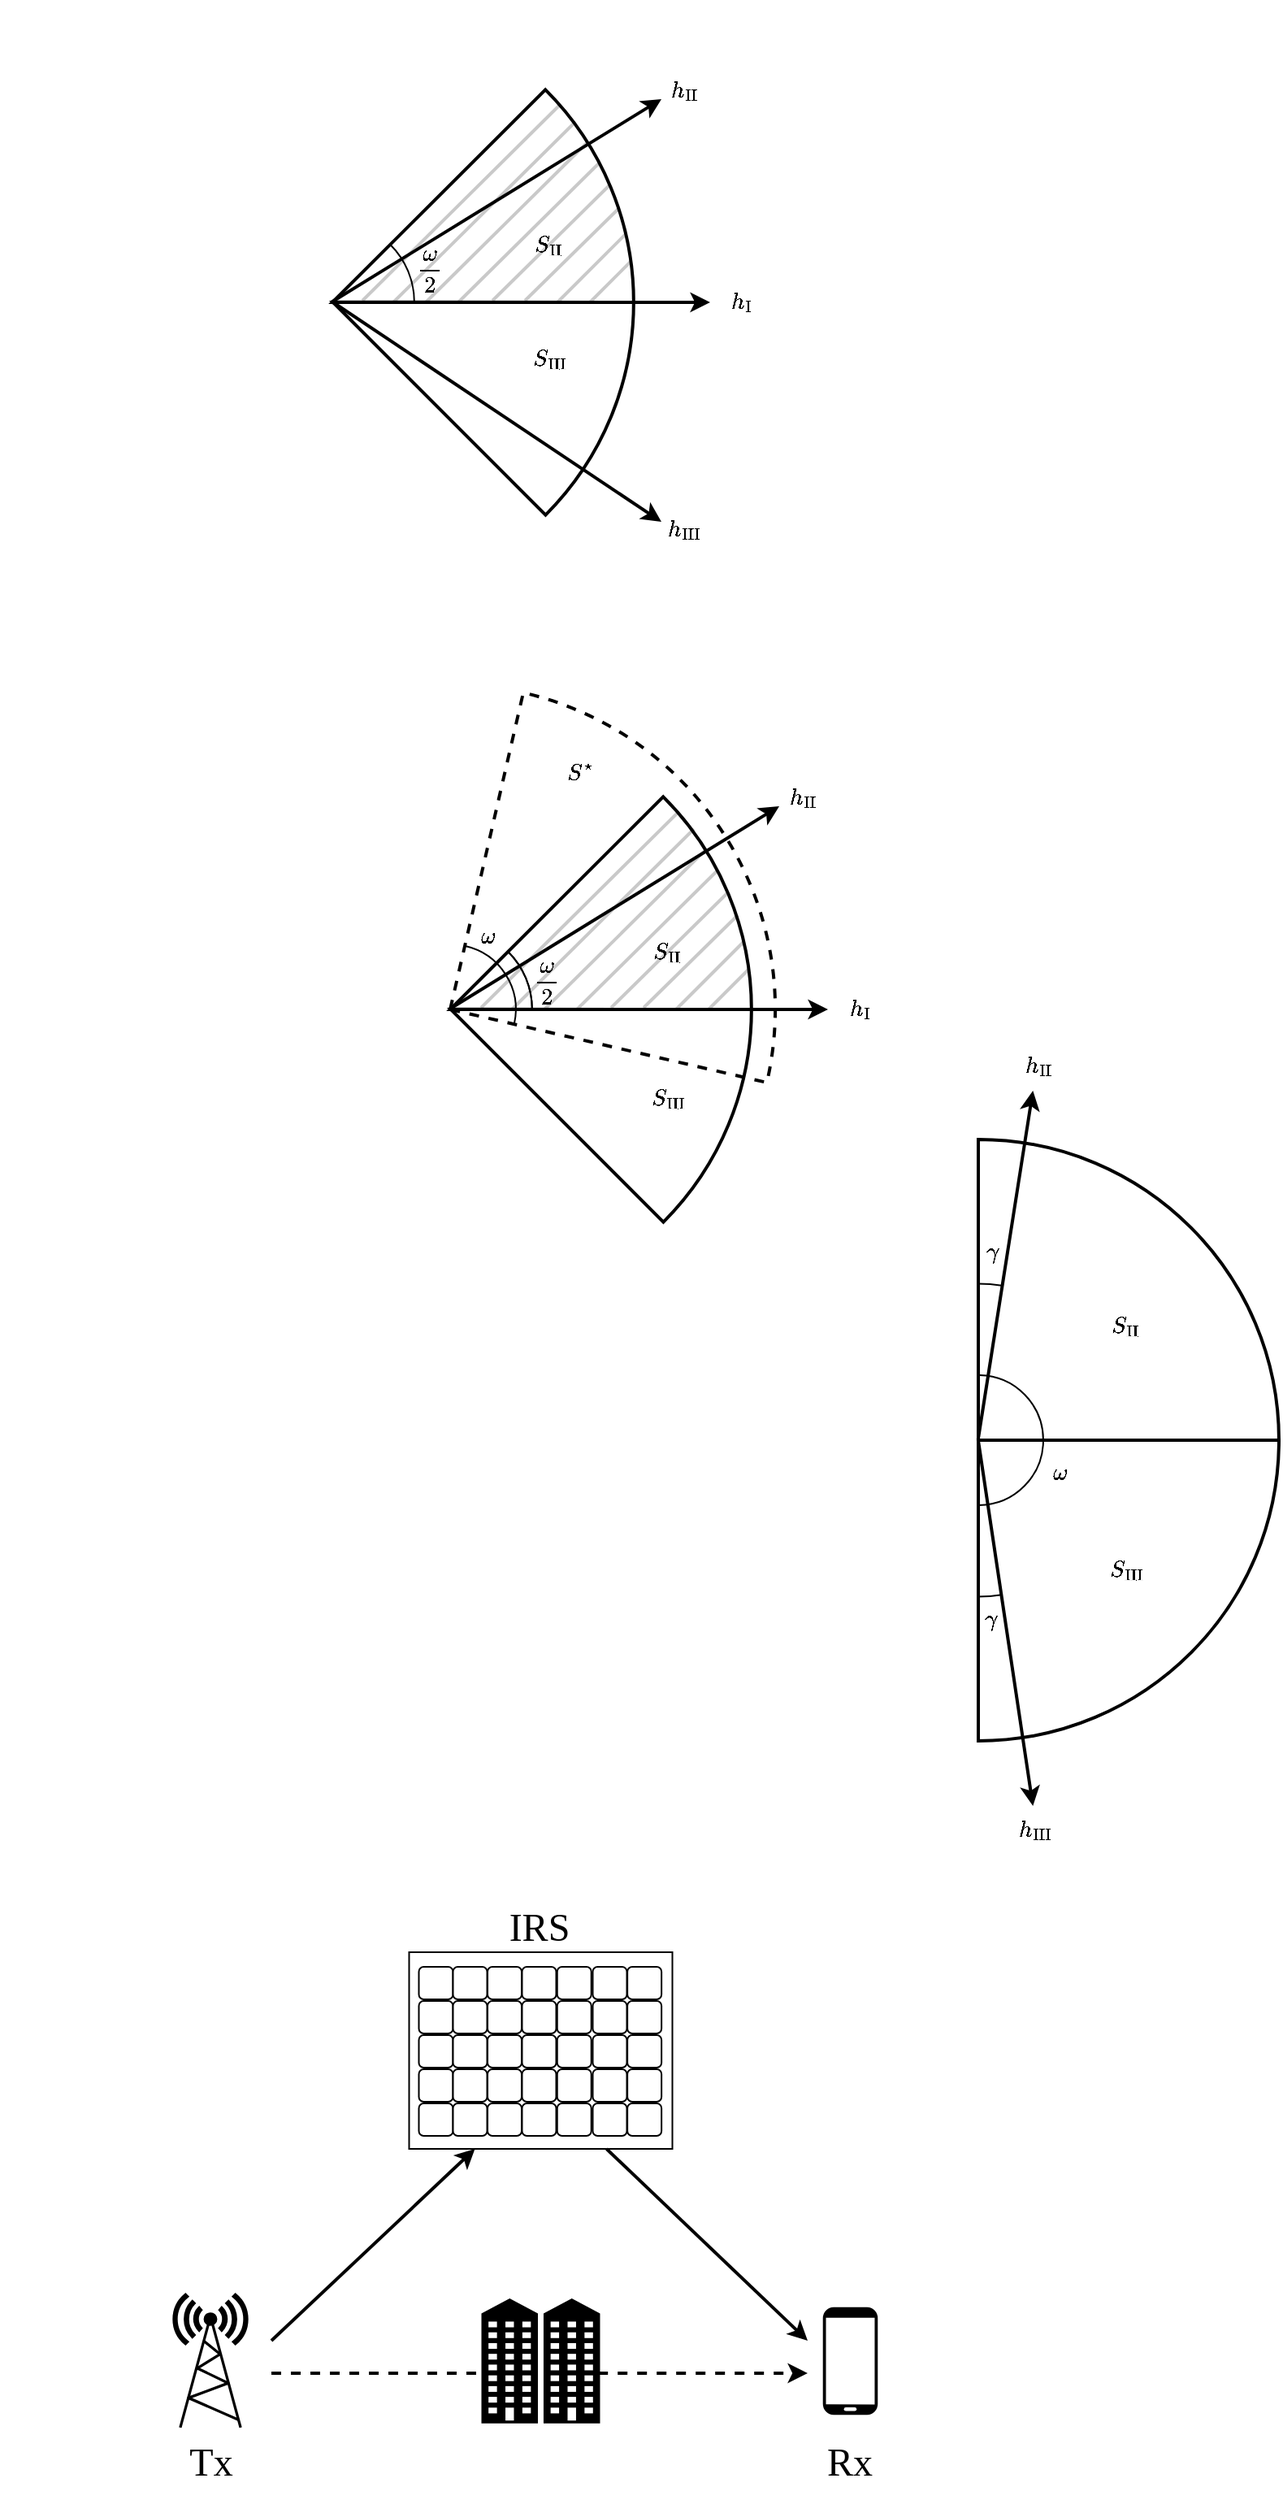 <mxfile version="20.8.22" type="github">
  <diagram id="85g586EzvK8vTw8IZWv8" name="Page-1">
    <mxGraphModel dx="1302" dy="718" grid="1" gridSize="10" guides="1" tooltips="1" connect="1" arrows="1" fold="1" page="1" pageScale="1" pageWidth="827" pageHeight="1169" math="1" shadow="0">
      <root>
        <mxCell id="0" />
        <mxCell id="1" parent="0" />
        <mxCell id="nGFfkb9SAOatxK-0Stbt-59" value="" style="group" vertex="1" connectable="0" parent="1">
          <mxGeometry x="299" y="519" width="165" height="121" as="geometry" />
        </mxCell>
        <mxCell id="nGFfkb9SAOatxK-0Stbt-51" value="" style="endArrow=none;html=1;rounded=0;strokeWidth=2;strokeColor=#C9C9C9;" edge="1" parent="nGFfkb9SAOatxK-0Stbt-59">
          <mxGeometry width="50" height="50" relative="1" as="geometry">
            <mxPoint y="120" as="sourcePoint" />
            <mxPoint x="121" as="targetPoint" />
          </mxGeometry>
        </mxCell>
        <mxCell id="nGFfkb9SAOatxK-0Stbt-52" value="" style="endArrow=none;html=1;rounded=0;strokeWidth=2;strokeColor=#C9C9C9;" edge="1" parent="nGFfkb9SAOatxK-0Stbt-59">
          <mxGeometry width="50" height="50" relative="1" as="geometry">
            <mxPoint x="19" y="121" as="sourcePoint" />
            <mxPoint x="131" y="10" as="targetPoint" />
          </mxGeometry>
        </mxCell>
        <mxCell id="nGFfkb9SAOatxK-0Stbt-53" value="" style="endArrow=none;html=1;rounded=0;strokeWidth=2;strokeColor=#C9C9C9;" edge="1" parent="nGFfkb9SAOatxK-0Stbt-59">
          <mxGeometry width="50" height="50" relative="1" as="geometry">
            <mxPoint x="39" y="121" as="sourcePoint" />
            <mxPoint x="139" y="22" as="targetPoint" />
          </mxGeometry>
        </mxCell>
        <mxCell id="nGFfkb9SAOatxK-0Stbt-54" value="" style="endArrow=none;html=1;rounded=0;strokeWidth=2;strokeColor=#C9C9C9;" edge="1" parent="nGFfkb9SAOatxK-0Stbt-59">
          <mxGeometry width="50" height="50" relative="1" as="geometry">
            <mxPoint x="59" y="121" as="sourcePoint" />
            <mxPoint x="146" y="35" as="targetPoint" />
          </mxGeometry>
        </mxCell>
        <mxCell id="nGFfkb9SAOatxK-0Stbt-55" value="" style="endArrow=none;html=1;rounded=0;strokeWidth=2;strokeColor=#C9C9C9;" edge="1" parent="nGFfkb9SAOatxK-0Stbt-59">
          <mxGeometry width="50" height="50" relative="1" as="geometry">
            <mxPoint x="80" y="120" as="sourcePoint" />
            <mxPoint x="152" y="49" as="targetPoint" />
          </mxGeometry>
        </mxCell>
        <mxCell id="nGFfkb9SAOatxK-0Stbt-56" value="" style="endArrow=none;html=1;rounded=0;strokeWidth=2;strokeColor=#C9C9C9;" edge="1" parent="nGFfkb9SAOatxK-0Stbt-59">
          <mxGeometry width="50" height="50" relative="1" as="geometry">
            <mxPoint x="100" y="120" as="sourcePoint" />
            <mxPoint x="158" y="63" as="targetPoint" />
          </mxGeometry>
        </mxCell>
        <mxCell id="nGFfkb9SAOatxK-0Stbt-57" value="" style="endArrow=none;html=1;rounded=0;strokeWidth=2;strokeColor=#C9C9C9;" edge="1" parent="nGFfkb9SAOatxK-0Stbt-59">
          <mxGeometry width="50" height="50" relative="1" as="geometry">
            <mxPoint x="120" y="121" as="sourcePoint" />
            <mxPoint x="162" y="79" as="targetPoint" />
          </mxGeometry>
        </mxCell>
        <mxCell id="nGFfkb9SAOatxK-0Stbt-58" value="" style="endArrow=none;html=1;rounded=0;strokeWidth=2;strokeColor=#C9C9C9;" edge="1" parent="nGFfkb9SAOatxK-0Stbt-59">
          <mxGeometry width="50" height="50" relative="1" as="geometry">
            <mxPoint x="140" y="121" as="sourcePoint" />
            <mxPoint x="165" y="96" as="targetPoint" />
          </mxGeometry>
        </mxCell>
        <mxCell id="nGFfkb9SAOatxK-0Stbt-44" value="" style="endArrow=none;html=1;rounded=0;strokeWidth=2;strokeColor=#C9C9C9;" edge="1" parent="1">
          <mxGeometry width="50" height="50" relative="1" as="geometry">
            <mxPoint x="245" y="205" as="sourcePoint" />
            <mxPoint x="357" y="94" as="targetPoint" />
          </mxGeometry>
        </mxCell>
        <mxCell id="nGFfkb9SAOatxK-0Stbt-45" value="" style="endArrow=none;html=1;rounded=0;strokeWidth=2;strokeColor=#C9C9C9;" edge="1" parent="1">
          <mxGeometry width="50" height="50" relative="1" as="geometry">
            <mxPoint x="265" y="205" as="sourcePoint" />
            <mxPoint x="365" y="106" as="targetPoint" />
          </mxGeometry>
        </mxCell>
        <mxCell id="nGFfkb9SAOatxK-0Stbt-46" value="" style="endArrow=none;html=1;rounded=0;strokeWidth=2;strokeColor=#C9C9C9;" edge="1" parent="1">
          <mxGeometry width="50" height="50" relative="1" as="geometry">
            <mxPoint x="285" y="205" as="sourcePoint" />
            <mxPoint x="372" y="119" as="targetPoint" />
          </mxGeometry>
        </mxCell>
        <mxCell id="nGFfkb9SAOatxK-0Stbt-47" value="" style="endArrow=none;html=1;rounded=0;strokeWidth=2;strokeColor=#C9C9C9;" edge="1" parent="1">
          <mxGeometry width="50" height="50" relative="1" as="geometry">
            <mxPoint x="306" y="204" as="sourcePoint" />
            <mxPoint x="378" y="133" as="targetPoint" />
          </mxGeometry>
        </mxCell>
        <mxCell id="nGFfkb9SAOatxK-0Stbt-48" value="" style="endArrow=none;html=1;rounded=0;strokeWidth=2;strokeColor=#C9C9C9;" edge="1" parent="1">
          <mxGeometry width="50" height="50" relative="1" as="geometry">
            <mxPoint x="326" y="204" as="sourcePoint" />
            <mxPoint x="384" y="147" as="targetPoint" />
          </mxGeometry>
        </mxCell>
        <mxCell id="nGFfkb9SAOatxK-0Stbt-49" value="" style="endArrow=none;html=1;rounded=0;strokeWidth=2;strokeColor=#C9C9C9;" edge="1" parent="1">
          <mxGeometry width="50" height="50" relative="1" as="geometry">
            <mxPoint x="346" y="205" as="sourcePoint" />
            <mxPoint x="388" y="163" as="targetPoint" />
          </mxGeometry>
        </mxCell>
        <mxCell id="nGFfkb9SAOatxK-0Stbt-50" value="" style="endArrow=none;html=1;rounded=0;strokeWidth=2;strokeColor=#C9C9C9;" edge="1" parent="1">
          <mxGeometry width="50" height="50" relative="1" as="geometry">
            <mxPoint x="366" y="205" as="sourcePoint" />
            <mxPoint x="391" y="180" as="targetPoint" />
          </mxGeometry>
        </mxCell>
        <mxCell id="nGFfkb9SAOatxK-0Stbt-43" value="" style="endArrow=none;html=1;rounded=0;strokeWidth=2;strokeColor=#C9C9C9;" edge="1" parent="1">
          <mxGeometry width="50" height="50" relative="1" as="geometry">
            <mxPoint x="226" y="204" as="sourcePoint" />
            <mxPoint x="347" y="84" as="targetPoint" />
          </mxGeometry>
        </mxCell>
        <mxCell id="nGFfkb9SAOatxK-0Stbt-38" value="" style="verticalLabelPosition=bottom;verticalAlign=top;html=1;shape=mxgraph.basic.pie;startAngle=0.25;endAngle=0.5;shadow=0;rotation=0;fillColor=none;fillStyle=cross-hatch;strokeWidth=2;" vertex="1" parent="1">
          <mxGeometry x="420" y="720" width="370" height="370" as="geometry" />
        </mxCell>
        <mxCell id="yVYgqpm7gj8_jOVNNwGC-49" value="" style="rounded=0;whiteSpace=wrap;html=1;" parent="1" vertex="1">
          <mxGeometry x="254.75" y="1220" width="162" height="121" as="geometry" />
        </mxCell>
        <mxCell id="PyO2Ggy3WTRFLJfQddXv-44" value="" style="verticalLabelPosition=bottom;verticalAlign=top;html=1;shape=mxgraph.basic.pie;startAngle=0.125;endAngle=0.25;shadow=0;rotation=0;fillStyle=hatch;strokeWidth=2;aspect=fixed;fillColor=none;" parent="1" vertex="1">
          <mxGeometry x="22.12" y="20.0" width="370.81" height="370" as="geometry" />
        </mxCell>
        <mxCell id="PyO2Ggy3WTRFLJfQddXv-43" value="$$h_\text{I}$$" style="text;html=1;strokeColor=none;fillColor=none;align=center;verticalAlign=middle;whiteSpace=wrap;rounded=0;shadow=0;sketch=0;" parent="1" vertex="1">
          <mxGeometry x="450" y="190" width="20" height="30" as="geometry" />
        </mxCell>
        <mxCell id="PyO2Ggy3WTRFLJfQddXv-59" value="" style="verticalLabelPosition=bottom;verticalAlign=top;html=1;shape=mxgraph.basic.pie;startAngle=0.125;endAngle=0.375;shadow=0;rotation=328;gradientColor=none;fillColor=none;fillStyle=dashed;dashed=1;strokeWidth=2;" parent="1" vertex="1">
          <mxGeometry x="80.02" y="440" width="400" height="400" as="geometry" />
        </mxCell>
        <mxCell id="LCEAn6SN-X00JBckabs0-1" value="" style="verticalLabelPosition=bottom;verticalAlign=top;html=1;shape=mxgraph.basic.pie;startAngle=0.25;endAngle=0.375;shadow=0;rotation=0;fillColor=none;fillStyle=cross-hatch;strokeWidth=2;" parent="1" vertex="1">
          <mxGeometry x="22.93" y="20.0" width="370" height="370" as="geometry" />
        </mxCell>
        <mxCell id="LCEAn6SN-X00JBckabs0-2" value="$$S_{\text{II}}$$" style="text;html=1;strokeColor=none;fillColor=none;align=center;verticalAlign=middle;whiteSpace=wrap;rounded=0;opacity=90;" parent="1" vertex="1">
          <mxGeometry x="311.37" y="155" width="60" height="30" as="geometry" />
        </mxCell>
        <mxCell id="z3RL2ZZ6f8MCvAjvbJkS-1" value="$$S_{\text{III}}$$" style="text;html=1;strokeColor=none;fillColor=none;align=center;verticalAlign=middle;whiteSpace=wrap;rounded=0;opacity=90;" parent="1" vertex="1">
          <mxGeometry x="311.37" y="225" width="60" height="30" as="geometry" />
        </mxCell>
        <mxCell id="PyO2Ggy3WTRFLJfQddXv-7" value="" style="endArrow=classic;html=1;rounded=0;strokeWidth=2;" parent="1" edge="1">
          <mxGeometry width="50" height="50" relative="1" as="geometry">
            <mxPoint x="207.118" y="204.888" as="sourcePoint" />
            <mxPoint x="440" y="205" as="targetPoint" />
          </mxGeometry>
        </mxCell>
        <mxCell id="z3RL2ZZ6f8MCvAjvbJkS-5" value="$$S^\star$$" style="text;html=1;strokeColor=none;fillColor=none;align=center;verticalAlign=middle;whiteSpace=wrap;rounded=0;opacity=90;" parent="1" vertex="1">
          <mxGeometry x="330.44" y="480.0" width="60" height="30" as="geometry" />
        </mxCell>
        <mxCell id="z3RL2ZZ6f8MCvAjvbJkS-9" value="$$\frac{\omega}{2}$$" style="text;html=1;strokeColor=none;fillColor=none;align=center;verticalAlign=middle;whiteSpace=wrap;rounded=0;" parent="1" vertex="1">
          <mxGeometry x="257.94" y="170" width="20.12" height="30" as="geometry" />
        </mxCell>
        <mxCell id="yVYgqpm7gj8_jOVNNwGC-1" value="" style="verticalAlign=top;verticalLabelPosition=bottom;labelPosition=center;align=center;html=1;outlineConnect=0;gradientDirection=north;strokeWidth=2;shape=mxgraph.networks.radio_tower;fillColor=#000000;" parent="1" vertex="1">
          <mxGeometry x="110" y="1430.59" width="45" height="81.82" as="geometry" />
        </mxCell>
        <mxCell id="yVYgqpm7gj8_jOVNNwGC-2" value="" style="verticalAlign=top;verticalLabelPosition=bottom;labelPosition=center;align=center;html=1;outlineConnect=0;gradientDirection=north;strokeWidth=2;shape=mxgraph.networks.mobile;fillColor=#000000;strokeColor=#000000;fontColor=#333333;" parent="1" vertex="1">
          <mxGeometry x="510" y="1439" width="32.5" height="65" as="geometry" />
        </mxCell>
        <mxCell id="yVYgqpm7gj8_jOVNNwGC-3" value="" style="verticalAlign=top;verticalLabelPosition=bottom;labelPosition=center;align=center;html=1;outlineConnect=0;gradientDirection=north;strokeWidth=2;shape=mxgraph.networks.community;fillColor=#000000;strokeColor=#000000;" parent="1" vertex="1">
          <mxGeometry x="300.12" y="1434" width="71.25" height="75" as="geometry" />
        </mxCell>
        <mxCell id="yVYgqpm7gj8_jOVNNwGC-47" value="" style="group;shadow=1;" parent="1" vertex="1" connectable="0">
          <mxGeometry x="260.75" y="1229" width="149.32" height="119.5" as="geometry" />
        </mxCell>
        <mxCell id="yVYgqpm7gj8_jOVNNwGC-5" value="" style="rounded=1;whiteSpace=wrap;html=1;imageWidth=24;container=0;" parent="yVYgqpm7gj8_jOVNNwGC-47" vertex="1">
          <mxGeometry width="21" height="20" as="geometry" />
        </mxCell>
        <mxCell id="yVYgqpm7gj8_jOVNNwGC-7" value="" style="rounded=1;whiteSpace=wrap;html=1;imageWidth=24;container=0;" parent="yVYgqpm7gj8_jOVNNwGC-47" vertex="1">
          <mxGeometry x="21" width="21" height="20" as="geometry" />
        </mxCell>
        <mxCell id="yVYgqpm7gj8_jOVNNwGC-8" value="" style="rounded=1;whiteSpace=wrap;html=1;imageWidth=24;container=0;" parent="yVYgqpm7gj8_jOVNNwGC-47" vertex="1">
          <mxGeometry x="42.26" width="21" height="20" as="geometry" />
        </mxCell>
        <mxCell id="yVYgqpm7gj8_jOVNNwGC-10" value="" style="rounded=1;whiteSpace=wrap;html=1;imageWidth=24;container=0;" parent="yVYgqpm7gj8_jOVNNwGC-47" vertex="1">
          <mxGeometry x="63.5" width="21" height="20" as="geometry" />
        </mxCell>
        <mxCell id="yVYgqpm7gj8_jOVNNwGC-11" value="" style="rounded=1;whiteSpace=wrap;html=1;imageWidth=24;container=0;" parent="yVYgqpm7gj8_jOVNNwGC-47" vertex="1">
          <mxGeometry x="85.12" width="21" height="20" as="geometry" />
        </mxCell>
        <mxCell id="yVYgqpm7gj8_jOVNNwGC-12" value="" style="rounded=1;whiteSpace=wrap;html=1;imageWidth=24;container=0;" parent="yVYgqpm7gj8_jOVNNwGC-47" vertex="1">
          <mxGeometry x="107" width="21" height="20" as="geometry" />
        </mxCell>
        <mxCell id="yVYgqpm7gj8_jOVNNwGC-13" value="" style="rounded=1;whiteSpace=wrap;html=1;imageWidth=24;container=0;" parent="yVYgqpm7gj8_jOVNNwGC-47" vertex="1">
          <mxGeometry x="128.32" width="21" height="20" as="geometry" />
        </mxCell>
        <mxCell id="yVYgqpm7gj8_jOVNNwGC-16" value="" style="rounded=1;whiteSpace=wrap;html=1;imageWidth=24;container=0;" parent="yVYgqpm7gj8_jOVNNwGC-47" vertex="1">
          <mxGeometry y="21" width="21" height="20" as="geometry" />
        </mxCell>
        <mxCell id="yVYgqpm7gj8_jOVNNwGC-17" value="" style="rounded=1;whiteSpace=wrap;html=1;imageWidth=24;container=0;" parent="yVYgqpm7gj8_jOVNNwGC-47" vertex="1">
          <mxGeometry x="21" y="21" width="21" height="20" as="geometry" />
        </mxCell>
        <mxCell id="yVYgqpm7gj8_jOVNNwGC-18" value="" style="rounded=1;whiteSpace=wrap;html=1;imageWidth=24;container=0;" parent="yVYgqpm7gj8_jOVNNwGC-47" vertex="1">
          <mxGeometry x="42.26" y="21" width="21" height="20" as="geometry" />
        </mxCell>
        <mxCell id="yVYgqpm7gj8_jOVNNwGC-19" value="" style="rounded=1;whiteSpace=wrap;html=1;imageWidth=24;container=0;" parent="yVYgqpm7gj8_jOVNNwGC-47" vertex="1">
          <mxGeometry x="63.5" y="21" width="21" height="20" as="geometry" />
        </mxCell>
        <mxCell id="yVYgqpm7gj8_jOVNNwGC-20" value="" style="rounded=1;whiteSpace=wrap;html=1;imageWidth=24;container=0;" parent="yVYgqpm7gj8_jOVNNwGC-47" vertex="1">
          <mxGeometry x="85.12" y="21" width="21" height="20" as="geometry" />
        </mxCell>
        <mxCell id="yVYgqpm7gj8_jOVNNwGC-21" value="" style="rounded=1;whiteSpace=wrap;html=1;imageWidth=24;container=0;" parent="yVYgqpm7gj8_jOVNNwGC-47" vertex="1">
          <mxGeometry x="107" y="21" width="21" height="20" as="geometry" />
        </mxCell>
        <mxCell id="yVYgqpm7gj8_jOVNNwGC-22" value="" style="rounded=1;whiteSpace=wrap;html=1;imageWidth=24;container=0;" parent="yVYgqpm7gj8_jOVNNwGC-47" vertex="1">
          <mxGeometry x="128.32" y="21" width="21" height="20" as="geometry" />
        </mxCell>
        <mxCell id="yVYgqpm7gj8_jOVNNwGC-24" value="" style="rounded=1;whiteSpace=wrap;html=1;imageWidth=24;container=0;" parent="yVYgqpm7gj8_jOVNNwGC-47" vertex="1">
          <mxGeometry y="42" width="21" height="20" as="geometry" />
        </mxCell>
        <mxCell id="yVYgqpm7gj8_jOVNNwGC-25" value="" style="rounded=1;whiteSpace=wrap;html=1;imageWidth=24;container=0;" parent="yVYgqpm7gj8_jOVNNwGC-47" vertex="1">
          <mxGeometry x="21" y="42" width="21" height="20" as="geometry" />
        </mxCell>
        <mxCell id="yVYgqpm7gj8_jOVNNwGC-26" value="" style="rounded=1;whiteSpace=wrap;html=1;imageWidth=24;container=0;" parent="yVYgqpm7gj8_jOVNNwGC-47" vertex="1">
          <mxGeometry x="42.26" y="42" width="21" height="20" as="geometry" />
        </mxCell>
        <mxCell id="yVYgqpm7gj8_jOVNNwGC-27" value="" style="rounded=1;whiteSpace=wrap;html=1;imageWidth=24;container=0;" parent="yVYgqpm7gj8_jOVNNwGC-47" vertex="1">
          <mxGeometry x="63.5" y="42" width="21" height="20" as="geometry" />
        </mxCell>
        <mxCell id="yVYgqpm7gj8_jOVNNwGC-28" value="" style="rounded=1;whiteSpace=wrap;html=1;imageWidth=24;container=0;" parent="yVYgqpm7gj8_jOVNNwGC-47" vertex="1">
          <mxGeometry x="85.12" y="42" width="21" height="20" as="geometry" />
        </mxCell>
        <mxCell id="yVYgqpm7gj8_jOVNNwGC-29" value="" style="rounded=1;whiteSpace=wrap;html=1;imageWidth=24;container=0;" parent="yVYgqpm7gj8_jOVNNwGC-47" vertex="1">
          <mxGeometry x="107" y="42" width="21" height="20" as="geometry" />
        </mxCell>
        <mxCell id="yVYgqpm7gj8_jOVNNwGC-30" value="" style="rounded=1;whiteSpace=wrap;html=1;imageWidth=24;container=0;" parent="yVYgqpm7gj8_jOVNNwGC-47" vertex="1">
          <mxGeometry x="128.32" y="42" width="21" height="20" as="geometry" />
        </mxCell>
        <mxCell id="yVYgqpm7gj8_jOVNNwGC-31" value="" style="rounded=1;whiteSpace=wrap;html=1;imageWidth=24;container=0;" parent="yVYgqpm7gj8_jOVNNwGC-47" vertex="1">
          <mxGeometry y="63" width="21" height="20" as="geometry" />
        </mxCell>
        <mxCell id="yVYgqpm7gj8_jOVNNwGC-32" value="" style="rounded=1;whiteSpace=wrap;html=1;imageWidth=24;container=0;" parent="yVYgqpm7gj8_jOVNNwGC-47" vertex="1">
          <mxGeometry x="21" y="63" width="21" height="20" as="geometry" />
        </mxCell>
        <mxCell id="yVYgqpm7gj8_jOVNNwGC-33" value="" style="rounded=1;whiteSpace=wrap;html=1;imageWidth=24;container=0;" parent="yVYgqpm7gj8_jOVNNwGC-47" vertex="1">
          <mxGeometry x="42.26" y="63" width="21" height="20" as="geometry" />
        </mxCell>
        <mxCell id="yVYgqpm7gj8_jOVNNwGC-34" value="" style="rounded=1;whiteSpace=wrap;html=1;imageWidth=24;container=0;" parent="yVYgqpm7gj8_jOVNNwGC-47" vertex="1">
          <mxGeometry x="63.5" y="63" width="21" height="20" as="geometry" />
        </mxCell>
        <mxCell id="yVYgqpm7gj8_jOVNNwGC-35" value="" style="rounded=1;whiteSpace=wrap;html=1;imageWidth=24;container=0;" parent="yVYgqpm7gj8_jOVNNwGC-47" vertex="1">
          <mxGeometry x="85.12" y="63" width="21" height="20" as="geometry" />
        </mxCell>
        <mxCell id="yVYgqpm7gj8_jOVNNwGC-36" value="" style="rounded=1;whiteSpace=wrap;html=1;imageWidth=24;container=0;" parent="yVYgqpm7gj8_jOVNNwGC-47" vertex="1">
          <mxGeometry x="107" y="63" width="21" height="20" as="geometry" />
        </mxCell>
        <mxCell id="yVYgqpm7gj8_jOVNNwGC-37" value="" style="rounded=1;whiteSpace=wrap;html=1;imageWidth=24;container=0;" parent="yVYgqpm7gj8_jOVNNwGC-47" vertex="1">
          <mxGeometry x="128.32" y="63" width="21" height="20" as="geometry" />
        </mxCell>
        <mxCell id="yVYgqpm7gj8_jOVNNwGC-38" value="" style="rounded=1;whiteSpace=wrap;html=1;imageWidth=24;container=0;" parent="yVYgqpm7gj8_jOVNNwGC-47" vertex="1">
          <mxGeometry y="84" width="21" height="20" as="geometry" />
        </mxCell>
        <mxCell id="yVYgqpm7gj8_jOVNNwGC-39" value="" style="rounded=1;whiteSpace=wrap;html=1;imageWidth=24;container=0;" parent="yVYgqpm7gj8_jOVNNwGC-47" vertex="1">
          <mxGeometry x="21" y="84" width="21" height="20" as="geometry" />
        </mxCell>
        <mxCell id="yVYgqpm7gj8_jOVNNwGC-40" value="" style="rounded=1;whiteSpace=wrap;html=1;imageWidth=24;container=0;" parent="yVYgqpm7gj8_jOVNNwGC-47" vertex="1">
          <mxGeometry x="42.26" y="84" width="21" height="20" as="geometry" />
        </mxCell>
        <mxCell id="yVYgqpm7gj8_jOVNNwGC-41" value="" style="rounded=1;whiteSpace=wrap;html=1;imageWidth=24;container=0;" parent="yVYgqpm7gj8_jOVNNwGC-47" vertex="1">
          <mxGeometry x="63.5" y="84" width="21" height="20" as="geometry" />
        </mxCell>
        <mxCell id="yVYgqpm7gj8_jOVNNwGC-42" value="" style="rounded=1;whiteSpace=wrap;html=1;imageWidth=24;container=0;" parent="yVYgqpm7gj8_jOVNNwGC-47" vertex="1">
          <mxGeometry x="85.12" y="84" width="21" height="20" as="geometry" />
        </mxCell>
        <mxCell id="yVYgqpm7gj8_jOVNNwGC-43" value="" style="rounded=1;whiteSpace=wrap;html=1;imageWidth=24;container=0;" parent="yVYgqpm7gj8_jOVNNwGC-47" vertex="1">
          <mxGeometry x="107" y="84" width="21" height="20" as="geometry" />
        </mxCell>
        <mxCell id="yVYgqpm7gj8_jOVNNwGC-44" value="" style="rounded=1;whiteSpace=wrap;html=1;imageWidth=24;container=0;" parent="yVYgqpm7gj8_jOVNNwGC-47" vertex="1">
          <mxGeometry x="128.32" y="84" width="21" height="20" as="geometry" />
        </mxCell>
        <mxCell id="yVYgqpm7gj8_jOVNNwGC-50" value="" style="endArrow=classic;html=1;rounded=0;startArrow=none;dashed=1;strokeWidth=2;" parent="1" edge="1">
          <mxGeometry width="50" height="50" relative="1" as="geometry">
            <mxPoint x="371.095" y="1479" as="sourcePoint" />
            <mxPoint x="500" y="1479" as="targetPoint" />
          </mxGeometry>
        </mxCell>
        <mxCell id="yVYgqpm7gj8_jOVNNwGC-52" value="" style="endArrow=none;html=1;rounded=0;dashed=1;strokeWidth=2;" parent="1" edge="1">
          <mxGeometry width="50" height="50" relative="1" as="geometry">
            <mxPoint x="170" y="1479" as="sourcePoint" />
            <mxPoint x="300.385" y="1479" as="targetPoint" />
          </mxGeometry>
        </mxCell>
        <mxCell id="yVYgqpm7gj8_jOVNNwGC-53" value="" style="endArrow=classic;html=1;rounded=0;entryX=0.25;entryY=1;entryDx=0;entryDy=0;strokeWidth=2;" parent="1" target="yVYgqpm7gj8_jOVNNwGC-49" edge="1">
          <mxGeometry width="50" height="50" relative="1" as="geometry">
            <mxPoint x="170" y="1459" as="sourcePoint" />
            <mxPoint x="600" y="1219" as="targetPoint" />
          </mxGeometry>
        </mxCell>
        <mxCell id="yVYgqpm7gj8_jOVNNwGC-55" value="" style="endArrow=classic;html=1;rounded=0;exitX=0.75;exitY=1;exitDx=0;exitDy=0;strokeWidth=2;" parent="1" source="yVYgqpm7gj8_jOVNNwGC-49" edge="1">
          <mxGeometry width="50" height="50" relative="1" as="geometry">
            <mxPoint x="550" y="1269" as="sourcePoint" />
            <mxPoint x="500" y="1459" as="targetPoint" />
          </mxGeometry>
        </mxCell>
        <mxCell id="yVYgqpm7gj8_jOVNNwGC-56" value="&lt;font style=&quot;font-size: 24px;&quot; face=&quot;Times New Roman&quot;&gt;Tx&lt;/font&gt;" style="text;html=1;strokeColor=none;fillColor=none;align=center;verticalAlign=middle;whiteSpace=wrap;rounded=0;shadow=1;" parent="1" vertex="1">
          <mxGeometry x="102.5" y="1519" width="60" height="30" as="geometry" />
        </mxCell>
        <mxCell id="yVYgqpm7gj8_jOVNNwGC-57" value="&lt;font style=&quot;font-size: 24px;&quot; face=&quot;Times New Roman&quot;&gt;Rx&lt;/font&gt;" style="text;html=1;strokeColor=none;fillColor=none;align=center;verticalAlign=middle;whiteSpace=wrap;rounded=0;shadow=1;" parent="1" vertex="1">
          <mxGeometry x="496.25" y="1519" width="60" height="30" as="geometry" />
        </mxCell>
        <mxCell id="yVYgqpm7gj8_jOVNNwGC-58" value="&lt;font style=&quot;font-size: 24px;&quot; face=&quot;Times New Roman&quot;&gt;IRS&lt;/font&gt;" style="text;html=1;strokeColor=none;fillColor=none;align=center;verticalAlign=middle;whiteSpace=wrap;rounded=0;shadow=1;" parent="1" vertex="1">
          <mxGeometry x="305.41" y="1190" width="60" height="30" as="geometry" />
        </mxCell>
        <mxCell id="nGFfkb9SAOatxK-0Stbt-1" value="" style="endArrow=classic;html=1;rounded=0;strokeWidth=2;" edge="1" parent="1">
          <mxGeometry width="50" height="50" relative="1" as="geometry">
            <mxPoint x="208" y="205" as="sourcePoint" />
            <mxPoint x="410" y="340" as="targetPoint" />
          </mxGeometry>
        </mxCell>
        <mxCell id="nGFfkb9SAOatxK-0Stbt-2" value="$$h_\text{III}$$" style="text;html=1;strokeColor=none;fillColor=none;align=center;verticalAlign=middle;whiteSpace=wrap;rounded=0;shadow=0;sketch=0;" vertex="1" parent="1">
          <mxGeometry x="414" y="330" width="20" height="30" as="geometry" />
        </mxCell>
        <mxCell id="nGFfkb9SAOatxK-0Stbt-3" value="" style="endArrow=classic;html=1;rounded=0;strokeWidth=2;exitX=0.497;exitY=0.5;exitDx=0;exitDy=0;exitPerimeter=0;" edge="1" parent="1" source="LCEAn6SN-X00JBckabs0-1">
          <mxGeometry width="50" height="50" relative="1" as="geometry">
            <mxPoint x="210" y="210" as="sourcePoint" />
            <mxPoint x="410" y="80" as="targetPoint" />
          </mxGeometry>
        </mxCell>
        <mxCell id="nGFfkb9SAOatxK-0Stbt-4" value="$$h_\text{II}$$" style="text;html=1;strokeColor=none;fillColor=none;align=center;verticalAlign=middle;whiteSpace=wrap;rounded=0;shadow=0;sketch=0;" vertex="1" parent="1">
          <mxGeometry x="414" y="60" width="20" height="30" as="geometry" />
        </mxCell>
        <mxCell id="nGFfkb9SAOatxK-0Stbt-7" value="" style="verticalLabelPosition=bottom;verticalAlign=top;html=1;shape=mxgraph.basic.pie;startAngle=0.125;endAngle=0.25;shadow=0;rotation=0;fillStyle=auto;strokeWidth=2;aspect=fixed;fillColor=none;" vertex="1" parent="1">
          <mxGeometry x="94.62" y="455" width="370.81" height="370" as="geometry" />
        </mxCell>
        <mxCell id="nGFfkb9SAOatxK-0Stbt-8" value="$$h_\text{I}$$" style="text;html=1;strokeColor=none;fillColor=none;align=center;verticalAlign=middle;whiteSpace=wrap;rounded=0;shadow=0;sketch=0;" vertex="1" parent="1">
          <mxGeometry x="522.5" y="625" width="20" height="30" as="geometry" />
        </mxCell>
        <mxCell id="nGFfkb9SAOatxK-0Stbt-9" value="" style="verticalLabelPosition=bottom;verticalAlign=top;html=1;shape=mxgraph.basic.pie;startAngle=0.25;endAngle=0.375;shadow=0;rotation=0;fillColor=none;fillStyle=cross-hatch;strokeWidth=2;" vertex="1" parent="1">
          <mxGeometry x="95.43" y="455" width="370" height="370" as="geometry" />
        </mxCell>
        <mxCell id="nGFfkb9SAOatxK-0Stbt-10" value="$$S_{\text{II}}$$" style="text;html=1;strokeColor=none;fillColor=none;align=center;verticalAlign=middle;whiteSpace=wrap;rounded=0;opacity=90;" vertex="1" parent="1">
          <mxGeometry x="383.87" y="590" width="60" height="30" as="geometry" />
        </mxCell>
        <mxCell id="nGFfkb9SAOatxK-0Stbt-11" value="$$S_{\text{III}}$$" style="text;html=1;strokeColor=none;fillColor=none;align=center;verticalAlign=middle;whiteSpace=wrap;rounded=0;opacity=90;" vertex="1" parent="1">
          <mxGeometry x="384" y="680" width="60" height="30" as="geometry" />
        </mxCell>
        <mxCell id="nGFfkb9SAOatxK-0Stbt-12" value="" style="endArrow=classic;html=1;rounded=0;strokeWidth=2;" edge="1" parent="1">
          <mxGeometry width="50" height="50" relative="1" as="geometry">
            <mxPoint x="279.618" y="639.888" as="sourcePoint" />
            <mxPoint x="512.5" y="640" as="targetPoint" />
          </mxGeometry>
        </mxCell>
        <mxCell id="nGFfkb9SAOatxK-0Stbt-13" value="" style="verticalLabelPosition=bottom;verticalAlign=top;html=1;shape=mxgraph.basic.arc;startAngle=0.125;endAngle=0.25;" vertex="1" parent="1">
          <mxGeometry x="230.44" y="590" width="100" height="100" as="geometry" />
        </mxCell>
        <mxCell id="nGFfkb9SAOatxK-0Stbt-14" value="$$\frac{\omega}{2}$$" style="text;html=1;strokeColor=none;fillColor=none;align=center;verticalAlign=middle;whiteSpace=wrap;rounded=0;" vertex="1" parent="1">
          <mxGeometry x="329.44" y="608" width="21.32" height="30" as="geometry" />
        </mxCell>
        <mxCell id="nGFfkb9SAOatxK-0Stbt-17" value="" style="endArrow=classic;html=1;rounded=0;strokeWidth=2;exitX=0.497;exitY=0.5;exitDx=0;exitDy=0;exitPerimeter=0;" edge="1" source="nGFfkb9SAOatxK-0Stbt-9" parent="1">
          <mxGeometry width="50" height="50" relative="1" as="geometry">
            <mxPoint x="282.5" y="645" as="sourcePoint" />
            <mxPoint x="482.5" y="515" as="targetPoint" />
          </mxGeometry>
        </mxCell>
        <mxCell id="nGFfkb9SAOatxK-0Stbt-18" value="$$h_\text{II}$$" style="text;html=1;strokeColor=none;fillColor=none;align=center;verticalAlign=middle;whiteSpace=wrap;rounded=0;shadow=0;sketch=0;" vertex="1" parent="1">
          <mxGeometry x="486.5" y="495" width="20" height="30" as="geometry" />
        </mxCell>
        <mxCell id="nGFfkb9SAOatxK-0Stbt-19" value="" style="verticalLabelPosition=bottom;verticalAlign=top;html=1;shape=mxgraph.basic.arc;startAngle=0.125;endAngle=0.25;" vertex="1" parent="1">
          <mxGeometry x="230.44" y="590" width="100" height="100" as="geometry" />
        </mxCell>
        <mxCell id="nGFfkb9SAOatxK-0Stbt-20" value="" style="verticalLabelPosition=bottom;verticalAlign=top;html=1;shape=mxgraph.basic.arc;startAngle=0.036;endAngle=0.284;" vertex="1" parent="1">
          <mxGeometry x="240.45" y="600" width="79.96" height="80" as="geometry" />
        </mxCell>
        <mxCell id="nGFfkb9SAOatxK-0Stbt-22" value="$$\omega$$" style="text;html=1;strokeColor=none;fillColor=none;align=center;verticalAlign=middle;whiteSpace=wrap;rounded=0;" vertex="1" parent="1">
          <mxGeometry x="293.05" y="580" width="21.32" height="30" as="geometry" />
        </mxCell>
        <mxCell id="nGFfkb9SAOatxK-0Stbt-23" value="" style="verticalLabelPosition=bottom;verticalAlign=top;html=1;shape=mxgraph.basic.pie;startAngle=0;endAngle=0.25;shadow=0;rotation=0;fillColor=none;fillStyle=cross-hatch;strokeWidth=2;" vertex="1" parent="1">
          <mxGeometry x="420" y="720" width="370" height="370" as="geometry" />
        </mxCell>
        <mxCell id="nGFfkb9SAOatxK-0Stbt-24" value="" style="endArrow=classic;html=1;rounded=0;strokeWidth=2;" edge="1" parent="1">
          <mxGeometry width="50" height="50" relative="1" as="geometry">
            <mxPoint x="604.878" y="904.578" as="sourcePoint" />
            <mxPoint x="638.63" y="690" as="targetPoint" />
          </mxGeometry>
        </mxCell>
        <mxCell id="nGFfkb9SAOatxK-0Stbt-25" value="" style="endArrow=classic;html=1;rounded=0;strokeWidth=2;" edge="1" parent="1">
          <mxGeometry width="50" height="50" relative="1" as="geometry">
            <mxPoint x="604.878" y="904.578" as="sourcePoint" />
            <mxPoint x="638.63" y="1130" as="targetPoint" />
          </mxGeometry>
        </mxCell>
        <mxCell id="nGFfkb9SAOatxK-0Stbt-26" value="" style="verticalLabelPosition=bottom;verticalAlign=top;html=1;shape=mxgraph.basic.arc;startAngle=0.003;endAngle=0.498;" vertex="1" parent="1">
          <mxGeometry x="565.02" y="865" width="79.96" height="80" as="geometry" />
        </mxCell>
        <mxCell id="z3RL2ZZ6f8MCvAjvbJkS-8" value="" style="verticalLabelPosition=bottom;verticalAlign=top;html=1;shape=mxgraph.basic.arc;startAngle=0.125;endAngle=0.25;" parent="1" vertex="1">
          <mxGeometry x="157.94" y="155" width="100" height="100" as="geometry" />
        </mxCell>
        <mxCell id="nGFfkb9SAOatxK-0Stbt-30" value="" style="verticalLabelPosition=bottom;verticalAlign=top;html=1;shape=mxgraph.basic.arc;startAngle=0;endAngle=0.024;" vertex="1" parent="1">
          <mxGeometry x="508.8" y="808.75" width="192.4" height="192.5" as="geometry" />
        </mxCell>
        <mxCell id="nGFfkb9SAOatxK-0Stbt-31" value="$$\omega$$" style="text;html=1;strokeColor=none;fillColor=none;align=center;verticalAlign=middle;whiteSpace=wrap;rounded=0;" vertex="1" parent="1">
          <mxGeometry x="644.98" y="910" width="21.32" height="30" as="geometry" />
        </mxCell>
        <mxCell id="nGFfkb9SAOatxK-0Stbt-32" value="$$\gamma$$" style="text;html=1;strokeColor=none;fillColor=none;align=center;verticalAlign=middle;whiteSpace=wrap;rounded=0;" vertex="1" parent="1">
          <mxGeometry x="603.07" y="774" width="21.32" height="30" as="geometry" />
        </mxCell>
        <mxCell id="nGFfkb9SAOatxK-0Stbt-36" value="$$\gamma$$" style="text;html=1;strokeColor=none;fillColor=none;align=center;verticalAlign=middle;whiteSpace=wrap;rounded=0;" vertex="1" parent="1">
          <mxGeometry x="602.07" y="1000.25" width="21.32" height="30" as="geometry" />
        </mxCell>
        <mxCell id="nGFfkb9SAOatxK-0Stbt-37" value="" style="verticalLabelPosition=bottom;verticalAlign=top;html=1;shape=mxgraph.basic.arc;startAngle=0.476;endAngle=0.5;" vertex="1" parent="1">
          <mxGeometry x="508.8" y="808.75" width="192.4" height="192.5" as="geometry" />
        </mxCell>
        <mxCell id="nGFfkb9SAOatxK-0Stbt-39" value="$$S_{\text{II}}$$" style="text;html=1;strokeColor=none;fillColor=none;align=center;verticalAlign=middle;whiteSpace=wrap;rounded=0;opacity=90;" vertex="1" parent="1">
          <mxGeometry x="666.3" y="820" width="60" height="30" as="geometry" />
        </mxCell>
        <mxCell id="nGFfkb9SAOatxK-0Stbt-40" value="$$S_{\text{III}}$$" style="text;html=1;strokeColor=none;fillColor=none;align=center;verticalAlign=middle;whiteSpace=wrap;rounded=0;opacity=90;" vertex="1" parent="1">
          <mxGeometry x="666.3" y="970.25" width="60" height="30" as="geometry" />
        </mxCell>
        <mxCell id="nGFfkb9SAOatxK-0Stbt-41" value="$$h_\text{II}$$" style="text;html=1;strokeColor=none;fillColor=none;align=center;verticalAlign=middle;whiteSpace=wrap;rounded=0;shadow=0;sketch=0;" vertex="1" parent="1">
          <mxGeometry x="632.07" y="660" width="20" height="30" as="geometry" />
        </mxCell>
        <mxCell id="nGFfkb9SAOatxK-0Stbt-42" value="$$h_\text{III}$$" style="text;html=1;strokeColor=none;fillColor=none;align=center;verticalAlign=middle;whiteSpace=wrap;rounded=0;shadow=0;sketch=0;" vertex="1" parent="1">
          <mxGeometry x="630.07" y="1130" width="20" height="30" as="geometry" />
        </mxCell>
      </root>
    </mxGraphModel>
  </diagram>
</mxfile>
